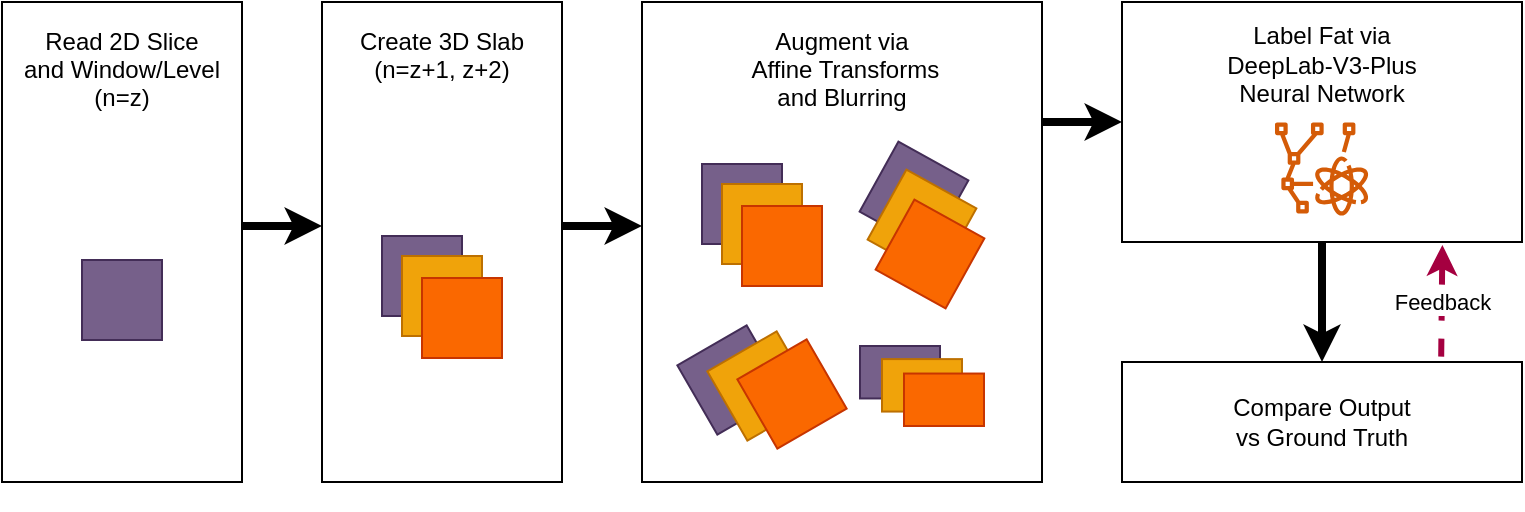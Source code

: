 <mxfile>
    <diagram id="Trxd4Of2G-REetw63-l8" name="Page-1">
        <mxGraphModel dx="999" dy="567" grid="1" gridSize="10" guides="1" tooltips="1" connect="1" arrows="1" fold="1" page="1" pageScale="1" pageWidth="850" pageHeight="1100" math="0" shadow="0">
            <root>
                <mxCell id="0"/>
                <mxCell id="1" parent="0"/>
                <mxCell id="5" value="" style="edgeStyle=none;html=1;strokeWidth=4;" edge="1" parent="1">
                    <mxGeometry relative="1" as="geometry">
                        <mxPoint x="160" y="272" as="sourcePoint"/>
                        <mxPoint x="200" y="272" as="targetPoint"/>
                    </mxGeometry>
                </mxCell>
                <mxCell id="2" value="Read 2D Slice&lt;br&gt;and Window/Level&lt;br&gt;(n=z)&lt;br&gt;&lt;br&gt;&lt;br&gt;&lt;br&gt;&lt;br&gt;&lt;br&gt;&lt;br&gt;&lt;br&gt;&lt;br&gt;&lt;br&gt;&lt;br&gt;&lt;br&gt;&lt;br&gt;" style="whiteSpace=wrap;html=1;" vertex="1" parent="1">
                    <mxGeometry x="40" y="160" width="120" height="240" as="geometry"/>
                </mxCell>
                <mxCell id="14" value="" style="edgeStyle=none;html=1;strokeWidth=4;" edge="1" parent="1">
                    <mxGeometry relative="1" as="geometry">
                        <mxPoint x="320" y="272" as="sourcePoint"/>
                        <mxPoint x="360" y="272" as="targetPoint"/>
                    </mxGeometry>
                </mxCell>
                <mxCell id="4" value="Create 3D Slab&lt;br&gt;(n=z+1, z+2)&lt;br&gt;&lt;br&gt;&lt;br&gt;&lt;br&gt;&lt;br&gt;&lt;br&gt;&lt;br&gt;&lt;br&gt;&lt;br&gt;&lt;br&gt;&lt;br&gt;&lt;br&gt;&lt;br&gt;&lt;br&gt;" style="whiteSpace=wrap;html=1;" vertex="1" parent="1">
                    <mxGeometry x="200" y="160" width="120" height="240" as="geometry"/>
                </mxCell>
                <mxCell id="6" value="" style="whiteSpace=wrap;html=1;fillColor=#76608a;fontColor=#ffffff;strokeColor=#432D57;" vertex="1" parent="1">
                    <mxGeometry x="80" y="289" width="40" height="40" as="geometry"/>
                </mxCell>
                <mxCell id="7" value="" style="whiteSpace=wrap;html=1;fillColor=#76608a;fontColor=#ffffff;strokeColor=#432D57;" vertex="1" parent="1">
                    <mxGeometry x="230" y="277" width="40" height="40" as="geometry"/>
                </mxCell>
                <mxCell id="8" value="" style="whiteSpace=wrap;html=1;fillColor=#f0a30a;fontColor=#000000;strokeColor=#BD7000;" vertex="1" parent="1">
                    <mxGeometry x="240" y="287" width="40" height="40" as="geometry"/>
                </mxCell>
                <mxCell id="9" value="" style="whiteSpace=wrap;html=1;fillColor=#fa6800;fontColor=#000000;strokeColor=#C73500;" vertex="1" parent="1">
                    <mxGeometry x="250" y="298" width="40" height="40" as="geometry"/>
                </mxCell>
                <mxCell id="42" style="edgeStyle=none;html=1;entryX=0;entryY=0.5;entryDx=0;entryDy=0;strokeWidth=4;exitX=1;exitY=0.25;exitDx=0;exitDy=0;" edge="1" parent="1" source="13" target="33">
                    <mxGeometry relative="1" as="geometry">
                        <mxPoint x="560" y="210" as="sourcePoint"/>
                    </mxGeometry>
                </mxCell>
                <mxCell id="13" value="Augment via&lt;br&gt;&amp;nbsp;Affine Transforms&lt;br&gt;and Blurring&lt;br&gt;&lt;br&gt;&lt;br&gt;&lt;br&gt;&lt;br&gt;&lt;br&gt;&lt;br&gt;&lt;br&gt;&lt;br&gt;&lt;br&gt;&lt;br&gt;&lt;br&gt;&lt;br&gt;" style="whiteSpace=wrap;html=1;" vertex="1" parent="1">
                    <mxGeometry x="360" y="160" width="200" height="240" as="geometry"/>
                </mxCell>
                <mxCell id="15" value="" style="whiteSpace=wrap;html=1;fillColor=#76608a;fontColor=#ffffff;strokeColor=#432D57;" vertex="1" parent="1">
                    <mxGeometry x="390" y="241" width="40" height="40" as="geometry"/>
                </mxCell>
                <mxCell id="16" value="" style="whiteSpace=wrap;html=1;fillColor=#f0a30a;fontColor=#000000;strokeColor=#BD7000;" vertex="1" parent="1">
                    <mxGeometry x="400" y="251" width="40" height="40" as="geometry"/>
                </mxCell>
                <mxCell id="17" value="" style="whiteSpace=wrap;html=1;fillColor=#fa6800;fontColor=#000000;strokeColor=#C73500;" vertex="1" parent="1">
                    <mxGeometry x="410" y="262" width="40" height="40" as="geometry"/>
                </mxCell>
                <mxCell id="21" value="" style="group;rotation=29;" vertex="1" connectable="0" parent="1">
                    <mxGeometry x="470" y="241" width="60" height="61" as="geometry"/>
                </mxCell>
                <mxCell id="18" value="" style="whiteSpace=wrap;html=1;fillColor=#76608a;fontColor=#ffffff;strokeColor=#432D57;rotation=29;" vertex="1" parent="21">
                    <mxGeometry x="6" y="-4" width="40" height="40" as="geometry"/>
                </mxCell>
                <mxCell id="19" value="" style="whiteSpace=wrap;html=1;fillColor=#f0a30a;fontColor=#000000;strokeColor=#BD7000;rotation=29;" vertex="1" parent="21">
                    <mxGeometry x="10" y="10" width="40" height="40" as="geometry"/>
                </mxCell>
                <mxCell id="20" value="" style="whiteSpace=wrap;html=1;fillColor=#fa6800;fontColor=#000000;strokeColor=#C73500;rotation=29;" vertex="1" parent="21">
                    <mxGeometry x="14" y="25" width="40" height="40" as="geometry"/>
                </mxCell>
                <mxCell id="22" value="" style="group;rotation=-30;" vertex="1" connectable="0" parent="1">
                    <mxGeometry x="370" y="342" width="60" height="61" as="geometry"/>
                </mxCell>
                <mxCell id="23" value="" style="whiteSpace=wrap;html=1;fillColor=#76608a;fontColor=#ffffff;strokeColor=#432D57;rotation=-30;" vertex="1" parent="22">
                    <mxGeometry x="15" y="-13" width="40" height="40" as="geometry"/>
                </mxCell>
                <mxCell id="24" value="" style="whiteSpace=wrap;html=1;fillColor=#f0a30a;fontColor=#000000;strokeColor=#BD7000;rotation=-30;" vertex="1" parent="22">
                    <mxGeometry x="30" y="-10" width="40" height="40" as="geometry"/>
                </mxCell>
                <mxCell id="25" value="" style="whiteSpace=wrap;html=1;fillColor=#fa6800;fontColor=#000000;strokeColor=#C73500;rotation=-30;" vertex="1" parent="22">
                    <mxGeometry x="45" y="-6" width="40" height="40" as="geometry"/>
                </mxCell>
                <mxCell id="26" value="" style="group;rotation=0;" vertex="1" connectable="0" parent="1">
                    <mxGeometry x="470" y="332" width="60" height="40" as="geometry"/>
                </mxCell>
                <mxCell id="27" value="" style="whiteSpace=wrap;html=1;fillColor=#76608a;fontColor=#ffffff;strokeColor=#432D57;rotation=0;" vertex="1" parent="26">
                    <mxGeometry x="-1" width="40" height="26.23" as="geometry"/>
                </mxCell>
                <mxCell id="28" value="" style="whiteSpace=wrap;html=1;fillColor=#f0a30a;fontColor=#000000;strokeColor=#BD7000;rotation=0;" vertex="1" parent="26">
                    <mxGeometry x="10" y="6.557" width="40" height="26.23" as="geometry"/>
                </mxCell>
                <mxCell id="29" value="" style="whiteSpace=wrap;html=1;fillColor=#fa6800;fontColor=#000000;strokeColor=#C73500;rotation=0;" vertex="1" parent="26">
                    <mxGeometry x="21" y="13.77" width="40" height="26.23" as="geometry"/>
                </mxCell>
                <mxCell id="38" value="" style="edgeStyle=none;html=1;strokeWidth=4;" edge="1" parent="1" source="33" target="36">
                    <mxGeometry relative="1" as="geometry"/>
                </mxCell>
                <mxCell id="33" value="Label Fat via &lt;br&gt;DeepLab-V3-Plus&lt;br&gt;Neural Network&lt;br&gt;&lt;br&gt;&lt;br&gt;&lt;br&gt;&lt;br&gt;" style="whiteSpace=wrap;html=1;" vertex="1" parent="1">
                    <mxGeometry x="600" y="160" width="200" height="120" as="geometry"/>
                </mxCell>
                <mxCell id="37" value="Feedback" style="edgeStyle=none;html=1;dashed=1;fillColor=#d80073;strokeColor=#A50040;strokeWidth=3;exitX=0.798;exitY=-0.045;exitDx=0;exitDy=0;exitPerimeter=0;entryX=0.801;entryY=1.012;entryDx=0;entryDy=0;entryPerimeter=0;" edge="1" parent="1">
                    <mxGeometry x="-0.022" relative="1" as="geometry">
                        <mxPoint x="759.6" y="337.3" as="sourcePoint"/>
                        <mxPoint x="760.2" y="281.44" as="targetPoint"/>
                        <mxPoint as="offset"/>
                    </mxGeometry>
                </mxCell>
                <mxCell id="36" value="Compare Output &lt;br&gt;vs Ground Truth" style="whiteSpace=wrap;html=1;" vertex="1" parent="1">
                    <mxGeometry x="600" y="340" width="200" height="60" as="geometry"/>
                </mxCell>
                <mxCell id="43" value="" style="sketch=0;outlineConnect=0;fontColor=#232F3E;gradientColor=none;fillColor=#D45B07;strokeColor=none;dashed=0;verticalLabelPosition=bottom;verticalAlign=top;align=center;html=1;fontSize=12;fontStyle=0;aspect=fixed;pointerEvents=1;shape=mxgraph.aws4.braket_tensor_network;" vertex="1" parent="1">
                    <mxGeometry x="676.5" y="220" width="47" height="47" as="geometry"/>
                </mxCell>
            </root>
        </mxGraphModel>
    </diagram>
</mxfile>